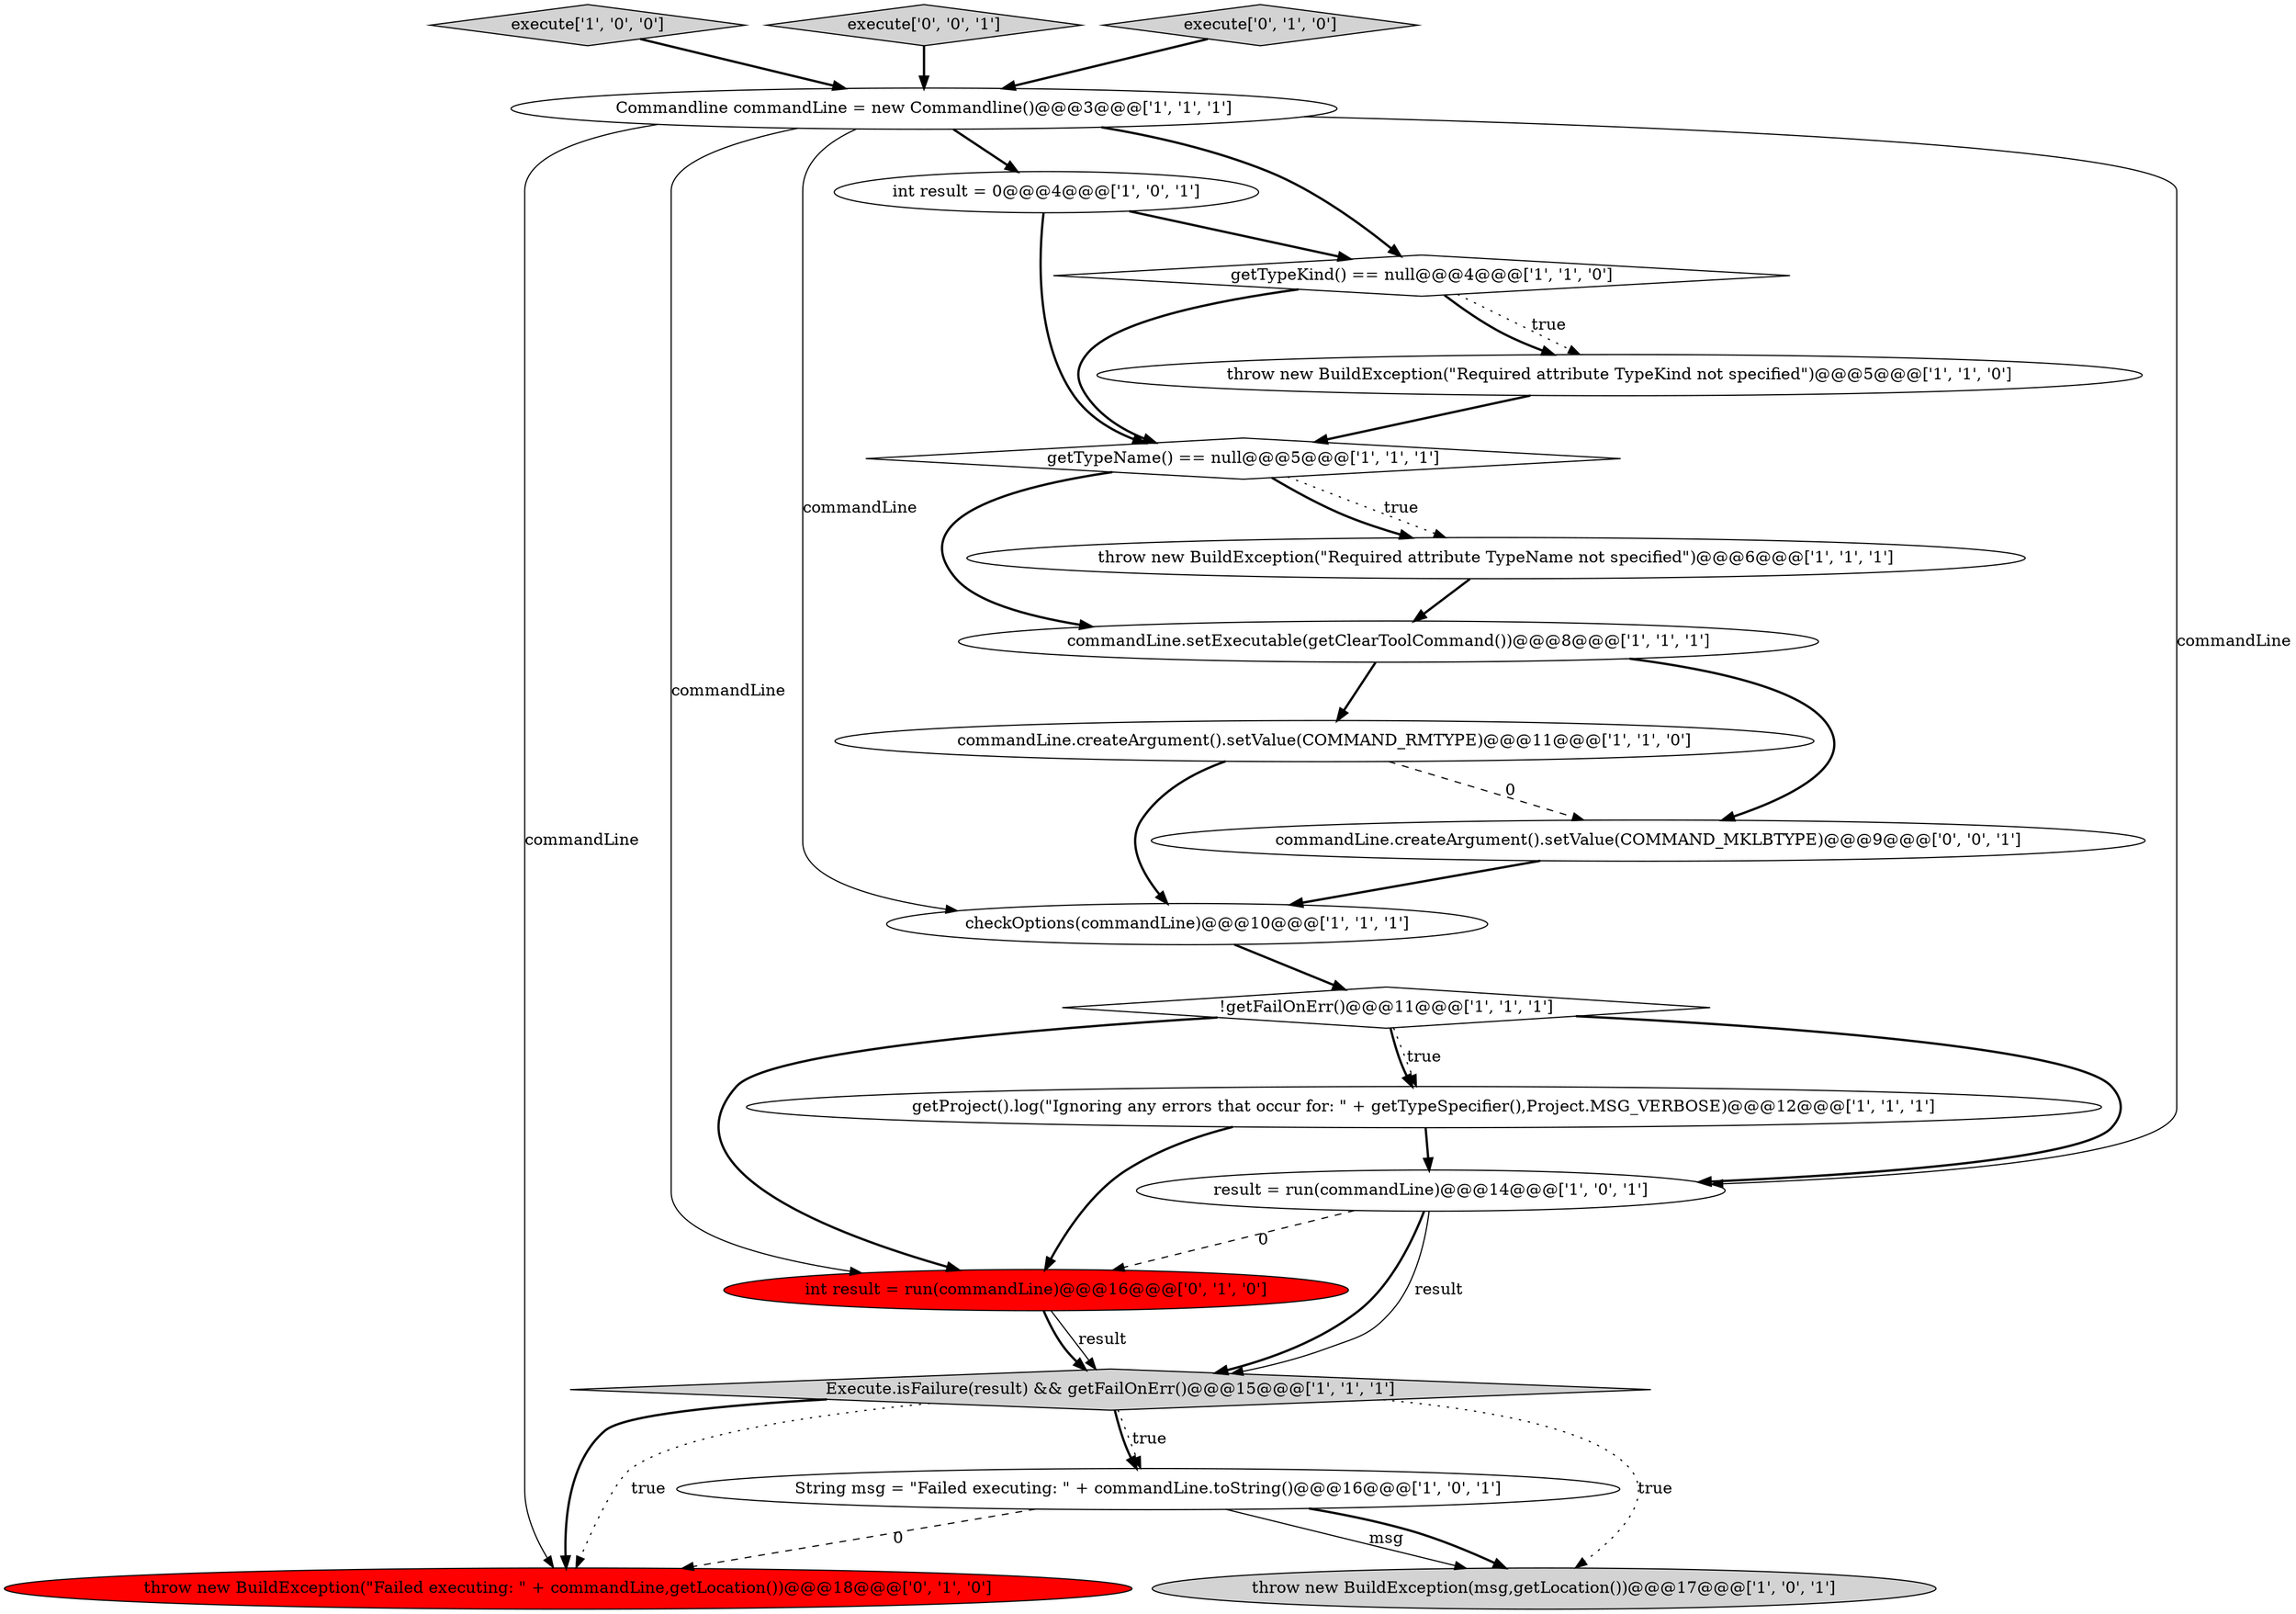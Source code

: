 digraph {
15 [style = filled, label = "throw new BuildException(\"Required attribute TypeKind not specified\")@@@5@@@['1', '1', '0']", fillcolor = white, shape = ellipse image = "AAA0AAABBB1BBB"];
8 [style = filled, label = "checkOptions(commandLine)@@@10@@@['1', '1', '1']", fillcolor = white, shape = ellipse image = "AAA0AAABBB1BBB"];
4 [style = filled, label = "String msg = \"Failed executing: \" + commandLine.toString()@@@16@@@['1', '0', '1']", fillcolor = white, shape = ellipse image = "AAA0AAABBB1BBB"];
19 [style = filled, label = "commandLine.createArgument().setValue(COMMAND_MKLBTYPE)@@@9@@@['0', '0', '1']", fillcolor = white, shape = ellipse image = "AAA0AAABBB3BBB"];
11 [style = filled, label = "execute['1', '0', '0']", fillcolor = lightgray, shape = diamond image = "AAA0AAABBB1BBB"];
9 [style = filled, label = "result = run(commandLine)@@@14@@@['1', '0', '1']", fillcolor = white, shape = ellipse image = "AAA0AAABBB1BBB"];
10 [style = filled, label = "commandLine.setExecutable(getClearToolCommand())@@@8@@@['1', '1', '1']", fillcolor = white, shape = ellipse image = "AAA0AAABBB1BBB"];
14 [style = filled, label = "getProject().log(\"Ignoring any errors that occur for: \" + getTypeSpecifier(),Project.MSG_VERBOSE)@@@12@@@['1', '1', '1']", fillcolor = white, shape = ellipse image = "AAA0AAABBB1BBB"];
16 [style = filled, label = "throw new BuildException(\"Failed executing: \" + commandLine,getLocation())@@@18@@@['0', '1', '0']", fillcolor = red, shape = ellipse image = "AAA1AAABBB2BBB"];
6 [style = filled, label = "getTypeName() == null@@@5@@@['1', '1', '1']", fillcolor = white, shape = diamond image = "AAA0AAABBB1BBB"];
12 [style = filled, label = "int result = 0@@@4@@@['1', '0', '1']", fillcolor = white, shape = ellipse image = "AAA0AAABBB1BBB"];
1 [style = filled, label = "!getFailOnErr()@@@11@@@['1', '1', '1']", fillcolor = white, shape = diamond image = "AAA0AAABBB1BBB"];
20 [style = filled, label = "execute['0', '0', '1']", fillcolor = lightgray, shape = diamond image = "AAA0AAABBB3BBB"];
3 [style = filled, label = "throw new BuildException(\"Required attribute TypeName not specified\")@@@6@@@['1', '1', '1']", fillcolor = white, shape = ellipse image = "AAA0AAABBB1BBB"];
2 [style = filled, label = "getTypeKind() == null@@@4@@@['1', '1', '0']", fillcolor = white, shape = diamond image = "AAA0AAABBB1BBB"];
5 [style = filled, label = "throw new BuildException(msg,getLocation())@@@17@@@['1', '0', '1']", fillcolor = lightgray, shape = ellipse image = "AAA0AAABBB1BBB"];
17 [style = filled, label = "execute['0', '1', '0']", fillcolor = lightgray, shape = diamond image = "AAA0AAABBB2BBB"];
13 [style = filled, label = "Commandline commandLine = new Commandline()@@@3@@@['1', '1', '1']", fillcolor = white, shape = ellipse image = "AAA0AAABBB1BBB"];
0 [style = filled, label = "Execute.isFailure(result) && getFailOnErr()@@@15@@@['1', '1', '1']", fillcolor = lightgray, shape = diamond image = "AAA0AAABBB1BBB"];
7 [style = filled, label = "commandLine.createArgument().setValue(COMMAND_RMTYPE)@@@11@@@['1', '1', '0']", fillcolor = white, shape = ellipse image = "AAA0AAABBB1BBB"];
18 [style = filled, label = "int result = run(commandLine)@@@16@@@['0', '1', '0']", fillcolor = red, shape = ellipse image = "AAA1AAABBB2BBB"];
4->5 [style = solid, label="msg"];
6->3 [style = bold, label=""];
0->16 [style = bold, label=""];
20->13 [style = bold, label=""];
0->5 [style = dotted, label="true"];
4->16 [style = dashed, label="0"];
9->0 [style = bold, label=""];
2->6 [style = bold, label=""];
9->18 [style = dashed, label="0"];
10->19 [style = bold, label=""];
0->4 [style = dotted, label="true"];
13->8 [style = solid, label="commandLine"];
2->15 [style = dotted, label="true"];
1->18 [style = bold, label=""];
15->6 [style = bold, label=""];
1->14 [style = dotted, label="true"];
7->8 [style = bold, label=""];
12->6 [style = bold, label=""];
10->7 [style = bold, label=""];
19->8 [style = bold, label=""];
1->9 [style = bold, label=""];
18->0 [style = solid, label="result"];
13->9 [style = solid, label="commandLine"];
8->1 [style = bold, label=""];
3->10 [style = bold, label=""];
12->2 [style = bold, label=""];
13->18 [style = solid, label="commandLine"];
13->12 [style = bold, label=""];
7->19 [style = dashed, label="0"];
0->4 [style = bold, label=""];
6->10 [style = bold, label=""];
11->13 [style = bold, label=""];
2->15 [style = bold, label=""];
9->0 [style = solid, label="result"];
14->9 [style = bold, label=""];
1->14 [style = bold, label=""];
14->18 [style = bold, label=""];
17->13 [style = bold, label=""];
0->16 [style = dotted, label="true"];
13->16 [style = solid, label="commandLine"];
6->3 [style = dotted, label="true"];
4->5 [style = bold, label=""];
18->0 [style = bold, label=""];
13->2 [style = bold, label=""];
}
